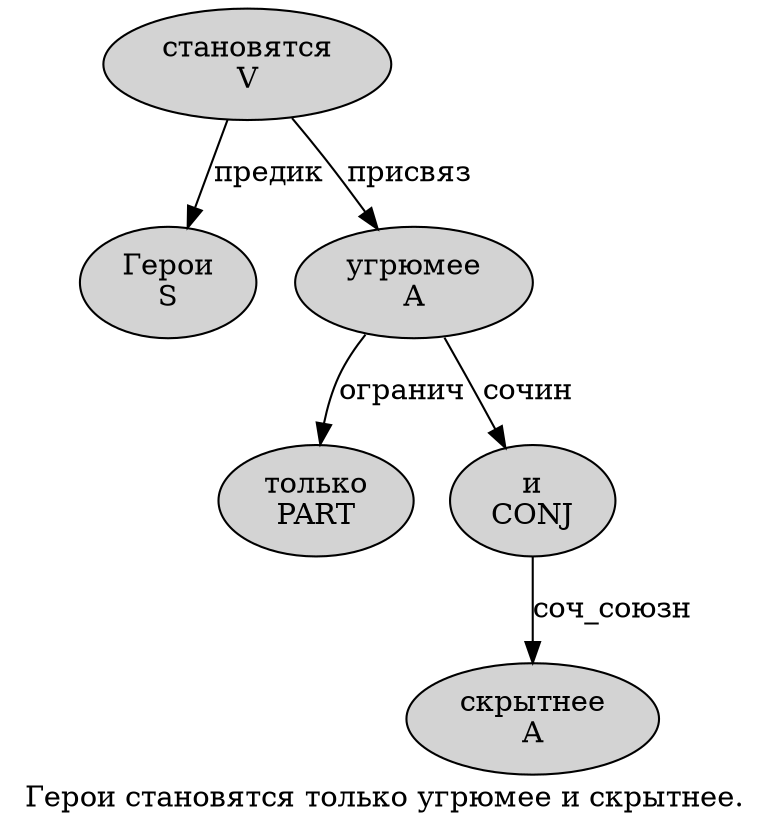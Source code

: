 digraph SENTENCE_2979 {
	graph [label="Герои становятся только угрюмее и скрытнее."]
	node [style=filled]
		0 [label="Герои
S" color="" fillcolor=lightgray penwidth=1 shape=ellipse]
		1 [label="становятся
V" color="" fillcolor=lightgray penwidth=1 shape=ellipse]
		2 [label="только
PART" color="" fillcolor=lightgray penwidth=1 shape=ellipse]
		3 [label="угрюмее
A" color="" fillcolor=lightgray penwidth=1 shape=ellipse]
		4 [label="и
CONJ" color="" fillcolor=lightgray penwidth=1 shape=ellipse]
		5 [label="скрытнее
A" color="" fillcolor=lightgray penwidth=1 shape=ellipse]
			1 -> 0 [label="предик"]
			1 -> 3 [label="присвяз"]
			3 -> 2 [label="огранич"]
			3 -> 4 [label="сочин"]
			4 -> 5 [label="соч_союзн"]
}